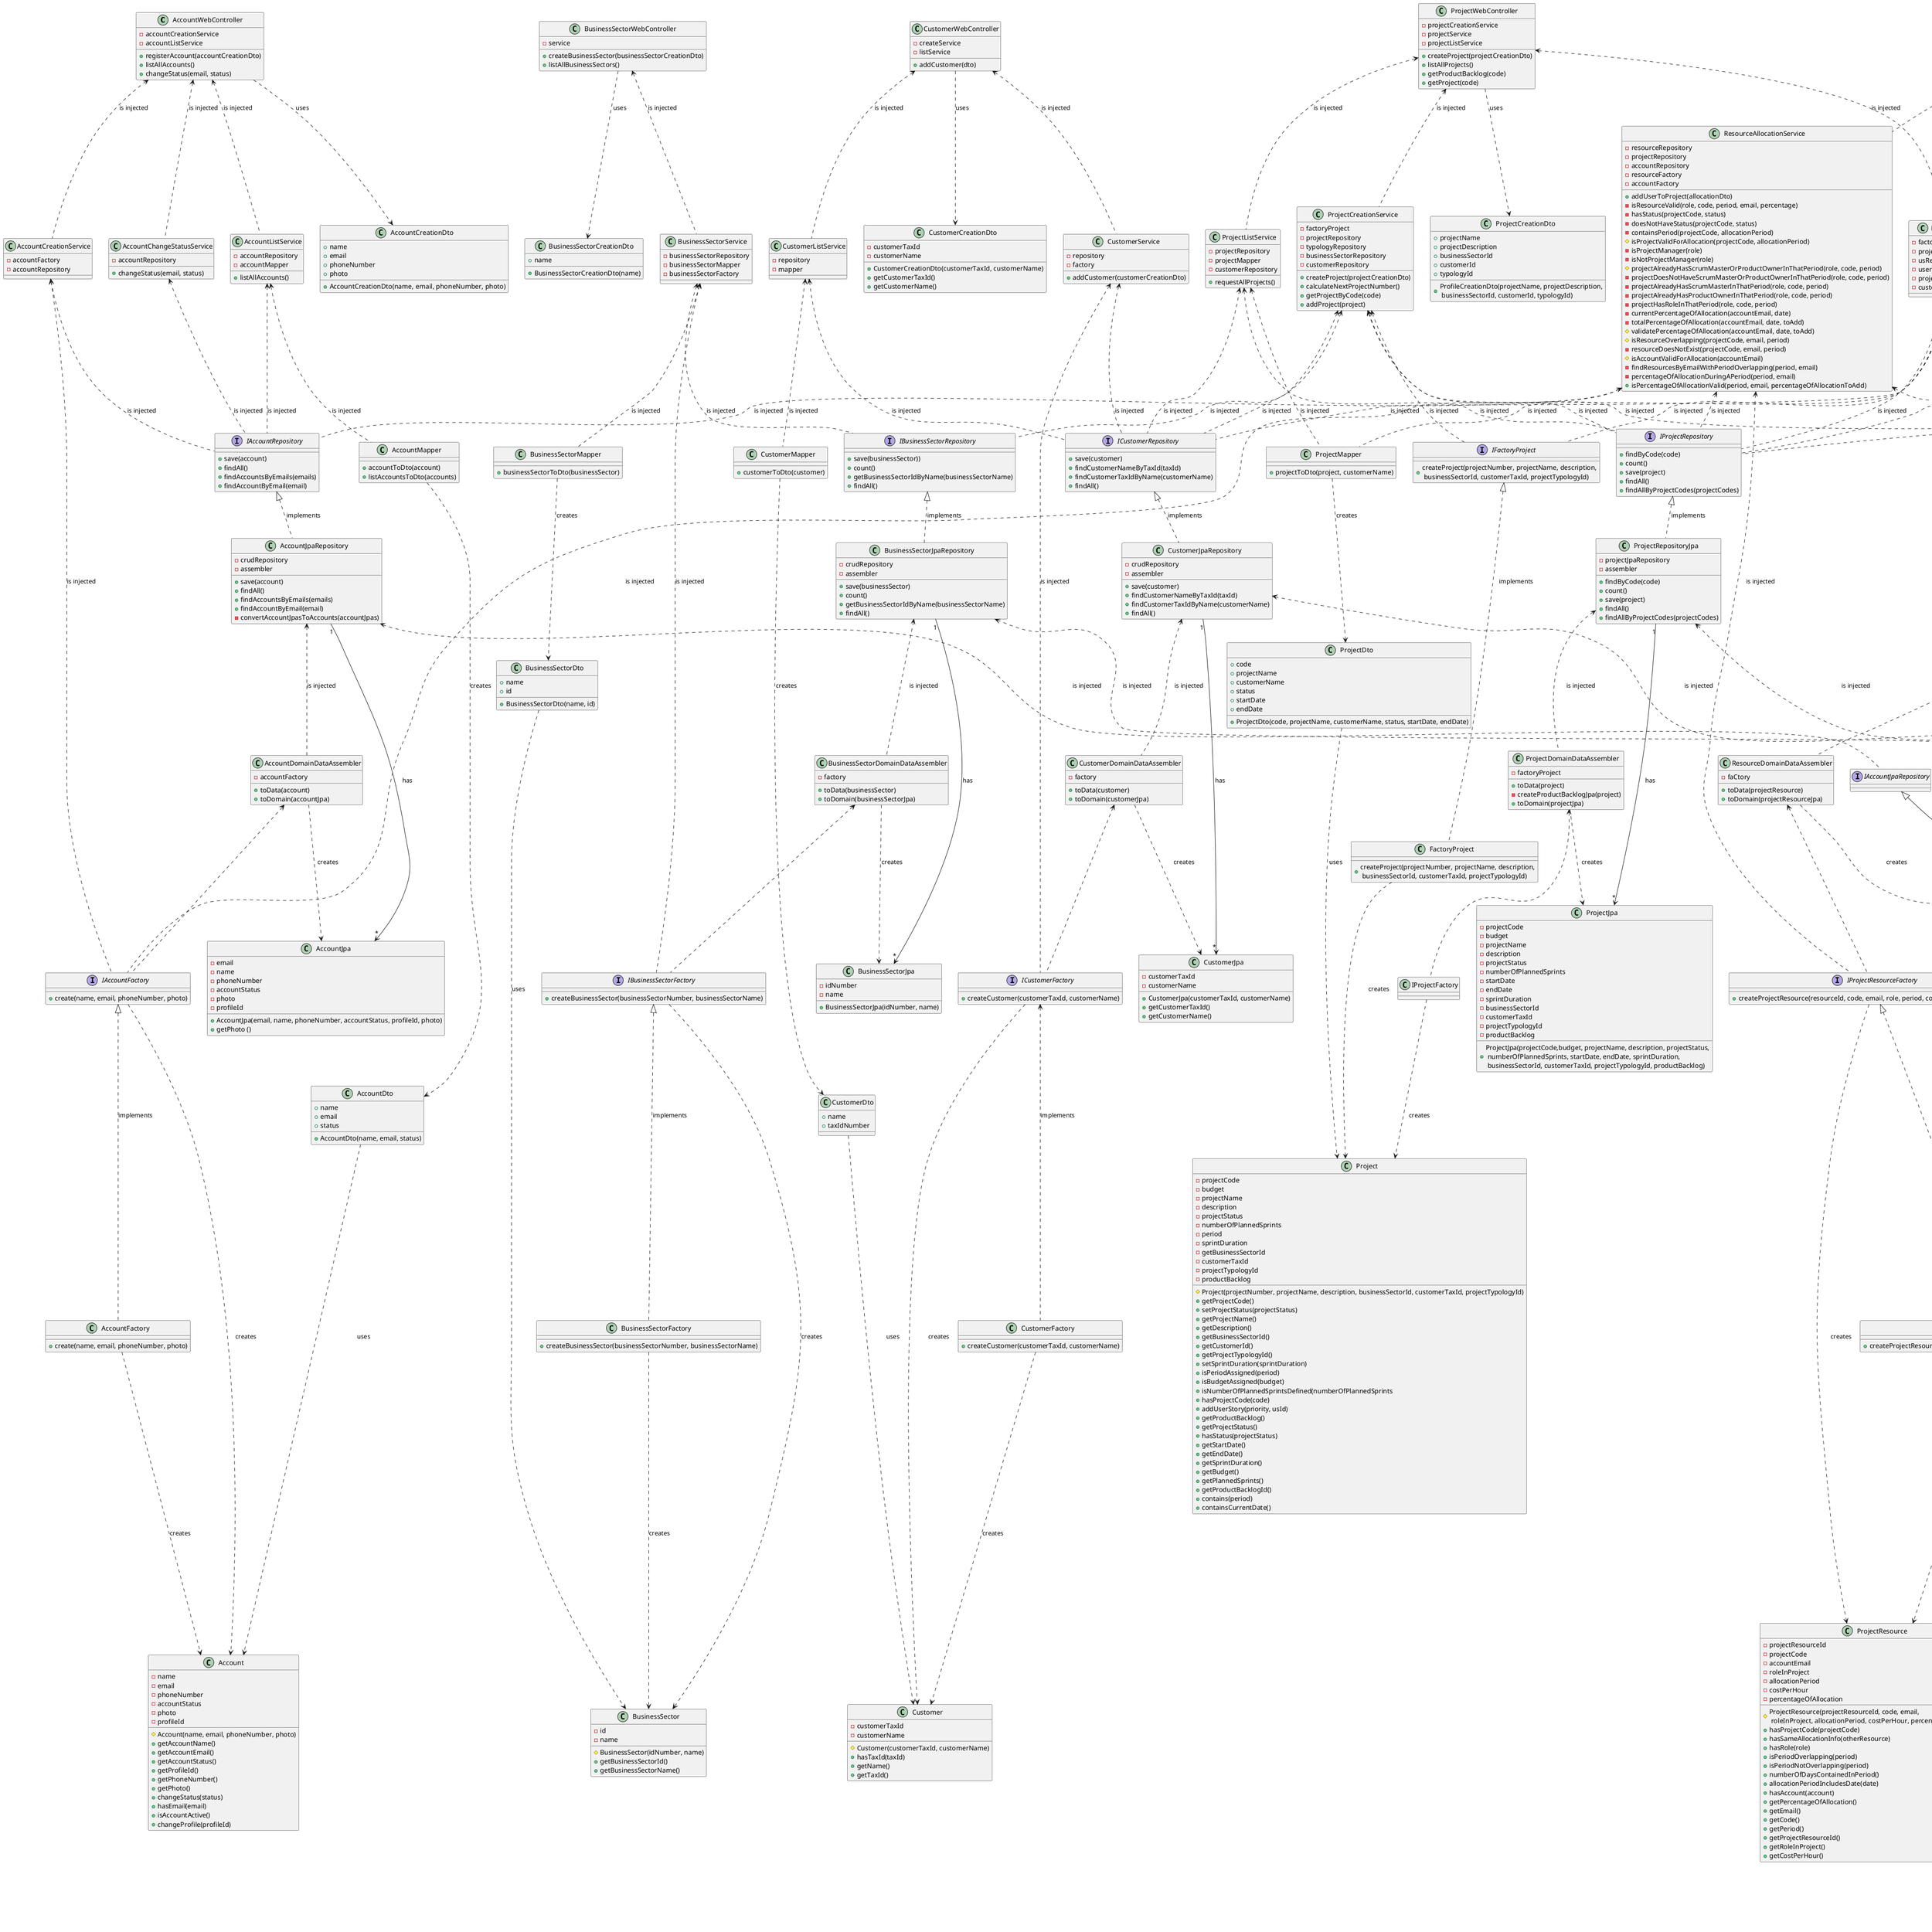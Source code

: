 @startuml

/'WEB CONTROLLERS'/

class AccountWebController {
- accountCreationService
- accountListService
+ registerAccount(accountCreationDto)
+ listAllAccounts()
+ changeStatus(email, status)
}

class BusinessSectorWebController {
- service
+ createBusinessSector(businessSectorCreationDto)
+ listAllBusinessSectors()
}

class CustomerWebController {
- createService
- listService
+ addCustomer(dto)
}

class ProfileWebController {
- service
+ createProfile(profileCreationDto)
}

class ProjectWebController {
- projectCreationService
- projectService
- projectListService
+ createProject(projectCreationDto)
+ listAllProjects()
+ getProductBacklog(code)
+ getProject(code)
}

class ResourceWebController {
- service
+ createResource(allocationDto)
}

class SprintWebController {
+ createSprintService
userStoriesInSprintService
+ createSprint(sprintCreationDto)
+ getSprintBacklog(sprintId)
+ addUserStoryToSprintBacklog(dto)
}

class TypologyWebController {
+ service
+ createTypology(dto)
+ listAllTypologies()
}

class UserStoryWebController {
+ usService
+ createUs(userStoryCreationDto)
}

/'SERVICES'/

class AccountChangeStatusService {
- accountRepository
+ changeStatus(email, status)
}

class AccountCreationService {
- accountFactory
- accountRepository
}

class AccountListService {
- accountRepository
- accountMapper
+ listAllAccounts()
}

class AddUserStoryToSprintBacklogService {
-sprintRepository
-usRepository
}

class BusinessSectorService {
- businessSectorRepository
- businessSectorMapper
- businessSectorFactory
}


class CreateSprintService{
- sprintRepository
- sprintFactory
- projectRepository
}

class CustomerService{
- repository
- factory
+ addCustomer(customerCreationDto)
}

class ProfileService{
- profileFactory
- profileRepository
+ createProfile(profileCreationDto)
- calculateNextProfileNumber()
}

class ProjectCreationService{
- factoryProject
- projectRepository
- typologyRepository
- businessSectorRepository
- customerRepository
+ createProject(projectCreationDto)
+ calculateNextProjectNumber()
+ getProjectByCode(code)
+ addProject(project)
}


class ProjectListService{
- projectRepository
- projectMapper
- customerRepository
+ requestAllProjects()
}

class ProjectService {
- factoryProject
- projectRepository
- usRepository
- userStoryMapper
- projectMapper
- customerRepository
}

class ResourceAllocationService {
- resourceRepository
- projectRepository
- accountRepository
- resourceFactory
- accountFactory
+ addUserToProject(allocationDto)
- isResourceValid(role, code, period, email, percentage)
- hasStatus(projectCode, status)
- doesNotHaveStatus(projectCode, status)
- containsPeriod(projectCode, allocationPeriod)
# isProjectValidForAllocation(projectCode, allocationPeriod)
- isProjectManager(role)
- isNotProjectManager(role)
# projectAlreadyHasScrumMasterOrProductOwnerInThatPeriod(role, code, period)
- projectDoesNotHaveScrumMasterOrProductOwnerInThatPeriod(role, code, period)
- projectAlreadyHasScrumMasterInThatPeriod(role, code, period)
- projectAlreadyHasProductOwnerInThatPeriod(role, code, period)
- projectHasRoleInThatPeriod(role, code, period)
- currentPercentageOfAllocation(accountEmail, date)
- totalPercentageOfAllocation(accountEmail, date, toAdd)
# validatePercentageOfAllocation(accountEmail, date, toAdd)
# isResourceOverlapping(projectCode, email, period)
- resourceDoesNotExist(projectCode, email, period)
# isAccountValidForAllocation(accountEmail)
- findResourcesByEmailWithPeriodOverlapping(period, email)
- percentageOfAllocationDuringAPeriod(period, email)
+ isPercentageOfAllocationValid(period, email, percentageOfAllocationToAdd)
}


class TypologyService {
- typologyRepository
- factoryTypology
- typologyMapper
+ createTypology(name)
+ requestAllTypologies()
}

class UsService {
- usRepository
- projectRepository
- factoryUserStory
+ createUs(userStoryCreationDto)
+ deleteUs(UsId)
+ addUsToProductBacklog(usId, projectCode, priority)
- createUserStory(userStoryCreationDto, projectCode)
- convertToAcceptanceCriteria(acceptanceCriteria)
}

class UserStoriesInSprintService{
- sprintRepository
- userStoryRepository
- extractUsIds(userStoriesInSprint)
+ getSprintBacklog(sprintId)
}

class CustomerListService{
- repository
- mapper
}

/'REPOSITORIES'/
interface CrudRepository {
+ save()
+ saveAll(entities)
+ findById(id)
+ existsById(id)
+ findAll()
+ findAllById(ids)
+ count()
+ deleteById(id)
+ delete(entity)
+  deleteAllById(ids)
+ deleteAll(entities)
+ deleteAll()
}

interface IAccountJpaRepository {

}

interface IAccountRepository {
+ save(account)
+ findAll()
+ findAccountsByEmails(emails)
+ findAccountByEmail(email)
}

class AccountJpaRepository{
- crudRepository
- assembler
+ save(account)
+ findAll()
+ findAccountsByEmails(emails)
+ findAccountByEmail(email)
- convertAccountJpasToAccounts(accountJpas)
}

interface ISprintJpaRepository{
+ findById(id)
+ count()
+ save(sprint)
+ findByProjectCode(projectCode)
+ existsById(id)
}

interface ISprintRepository{
+ findById(sprintId)
+ count()
+ save(sprint)
+ findByProjectCode(projectCode)
}

class SprintRepositoryJpa{
- iSprintJpaRepository
- sprintDomainDataAssembler
+ findById(sprintId)
+ count()
+ save(sprint)
+ findByProjectCode(projectCode)
}

interface IUserStoryJpaRepository{
+ save(userStory)
+ deleteByUsId(usId)
+ existsByUsId(usId)
+ findAllByUsIdIn(usId)
}

interface IUsRepository{
+ save(userStory)
+ delete(usId)
+ getListOfUsWithMatchingIds(usId)
}

class UserStoryRepositoryJpa{
- repository
- assembler
+ save(userStory)
+ delete(usId)
+ getListOfUsWithMatchingIds(usId)
}

interface IBusinessSectorJpaRepository {
+ findByName(businessSectorName)
+ count()
+ save(businessSector)
+ findAll()
}

interface IBusinessSectorRepository{
+ save(businessSector))
+ count()
+ getBusinessSectorIdByName(businessSectorName)
+ findAll()
}

class BusinessSectorJpaRepository{
- crudRepository
- assembler
+ save(businessSector)
+ count()
+ getBusinessSectorIdByName(businessSectorName)
+ findAll()
}

interface IProfileJpaRepository {
+ findByProfileName(profileName)
}

interface IProfileRepository{
+ save(profile)
+ count()
+ findByProfileName(profileName)
}

class ProfileJpaRepository{
- assembler
- jpaRepository
+ save(profile)
+ count()
+ findByProfileName(profileName)
}

interface IProjectJpaRepository {
+ findByProjectCode(projectCode)
+ count()
+ findAll()
+ findAllByProjectCodeIn(projectCode)
}

interface IProjectRepository{
+ findByCode(code)
+ count()
+ save(project)
+ findAll()
+ findAllByProjectCodes(projectCodes)
}

class ProjectRepositoryJpa{
- projectJpaRepository
- assembler
+ findByCode(code)
+ count()
+ save(project)
+ findAll()
+ findAllByProjectCodes(projectCodes)
}

interface ICustomerJpaRepository {
+ existsByCustomerId(taxId)
+ findByCustomerId(taxId)
+ findByCustomerName(name)
}

interface ICustomerRepository{
+ save(customer)
+ findCustomerNameByTaxId(taxId)
+ findCustomerTaxIdByName(customerName)
+ findAll()
}

class CustomerJpaRepository{
- crudRepository
- assembler
+ save(customer)
+ findCustomerNameByTaxId(taxId)
+ findCustomerTaxIdByName(customerName)
+ findAll()
}

interface ITypologyJpaRepository{
+ findByTypologyName(typologyName)
+ findAll()
}

interface ITypologyRepository{
+ save(typology)
+ count()
+ findTypologyIdByTypologyName(typologyName)
+ findAll()
}

class TypologyJpaRepository{
- crudRepository
- assembler
+ save(typology)
+ count()
+ findTypologyIdByTypologyName(typologyName)
+ findAll()
}

interface IProjectResourceJpaRepository{
+ findAllByAccountEmail(email)
+ findAllByProjectCode(code)
}

interface IProjectResourceRepository{
+ save(projectResource)
+ findAll()
+ findProjectCodesByAccountEmail(email)
+ findAccountEmailsByProjectCode(email)
+ findResourcesByAccountEmail(email)
}

class ProjectResourceJpaRepository{
- assembler
- jpaRepository
+ save(projectResource)
+ findAll()
+ findResourcesByAccountEmail(email)
+ findProjectCodesByAccountEmail(email)
findResourcesByProjectCode(Code code)
+ findAccountEmailsByProjectCode(email)
}

/'FACTORIES'/

interface IAccountFactory {
+ create(name, email, phoneNumber, photo)
}

class AccountFactory{
+ create(name, email, phoneNumber, photo)
}

interface IBusinessSectorFactory {
+ createBusinessSector(businessSectorNumber, businessSectorName)
}

class BusinessSectorFactory{
+ createBusinessSector(businessSectorNumber, businessSectorName)
}

interface ISprintFactory {
+ createSprint(projectCode, sprintId, sprintNumber, period)
}

class SprintFactory{
+ createSprint(projectCode, sprintId, sprintNumber, period)
}

interface ICustomerFactory {
+ createCustomer(customerTaxId, customerName)
}

class CustomerFactory{
+ createCustomer(customerTaxId, customerName)
}

interface IProfileFactory {
+ createProfile(profileName, idProfileNumber)
}

class ProfileFactory{
+ createProfile(profileName, idProfileNumber)
}

interface IFactoryProject {
+ createProject(projectNumber, projectName, description,\n businessSectorId, customerTaxId, projectTypologyId)
}

class FactoryProject{
+ createProject(projectNumber, projectName, description,\n businessSectorId, customerTaxId, projectTypologyId)
}

interface IProjectResourceFactory {
+ createProjectResource(resourceId, code, email, role, period, cost, percentageOfAllocation)
}

class ProjectResourceFactory{
+ createProjectResource(resourceId, code, email, role, period, cost, percentageOfAllocation)
}

interface ITypologyFactory {
+ createTypology(typologyNumber, typologyName)
}

class TypologyFactory{
+ createTypology(typologyNumber, typologyName)
}

interface IFactoryUserStory {
+ createUserStory(userStoryNumber,userStoryText, actor, acceptanceCriteria, projectCode)
}

class FactoryUserStory{
+ createUserStory(userStoryNumber,userStoryText, actor, acceptanceCriteria, projectCode)
}

/'MAPPERS'/

class AccountMapper {
+ accountToDto(account)
+ listAccountsToDto(accounts)
}

class BusinessSectorMapper {
+ businessSectorToDto(businessSector)
}

class ProjectMapper {
+ projectToDto(project, customerName)
}

class UserStoryMapper {
+ userStoryToDto(userStory)
+ userStoryToDtoList(userStories)
}

class TypologyMapper {
+ typologyToDto(typology)
}

class CustomerMapper {
+ customerToDto(customer)
}


/'DTOS'/

class AccountDto{
+ name
+ email
+ status
+ AccountDto(name, email, status)
}

class AccountCreationDto {
+ name
+ email
+ phoneNumber
+ photo
+ AccountCreationDto(name, email, phoneNumber, photo)
}

class BusinessSectorDto {
+ name
+ id
+ BusinessSectorDto(name, id)
}

class CustomerCreationDto {
- customerTaxId
- customerName
+ CustomerCreationDto(customerTaxId, customerName)
+ getCustomerTaxId()
+ getCustomerName()
}

class ProfileCreationDto {
+ profileName
+ ProfileCreationDto(profileName)
}

class ProjectCreationDto {
+ projectName
+ projectDescription
+ businessSectorId
+ customerId
+ typologyId
+ ProfileCreationDto(projectName, projectDescription,\n businessSectorId, customerId, typologyId)
}

class ProjectDto{
+ code
+ projectName
+ customerName
+ status
+ startDate
+ endDate
+ ProjectDto(code, projectName, customerName, status, startDate, endDate)
}

class UserStoryDto {
+ userStoryNumber
+ userStoryText
+ status
+ UserStoryDto(userStoryNumber, userStoryText, status)
}

class TypologyDto {
+ typologyId
+ typologyName
+ TypologyDto(typologyId, typologyName)
}

class UserStoryCreationDto {
+ projectCode
+ userStoryNumber
+ userStoryText
+ actor
+ acceptanceCriteria
+ priority
+ UserStoryCreationDto(projectCode, userStoryNumber, userStoryText, actor, acceptanceCriteria, priority)
+ getPriority()
}

class BusinessSectorCreationDto {
+ name
+ BusinessSectorCreationDto(name)
}

class AllocationDto{
+ projectCode
+ accountEmail
+ accountRole
+ accountCostPerHour
+ accountPercentageOfAllocation
+ startDate
+ endDate
+ AllocationDto(projectCode, accountEmail, accountRole, accountCostPerHour, accountPercentageOfAllocation, startDate, endDate)
}

class SprintCreationDto{
+ projectCode
+ startDate
+ SprintCreationDto(projectCode, startDate)
}

class TypologyCreationDto{
+ typologyName
+ TypologyCreationDto(typologyName)
+ getTypologyName()
}

class CustomerDto {
+ name
+ taxIdNumber
}

/'ENTITIES'/

class Account{
- name
- email
- phoneNumber
- accountStatus
- photo
- profileId
# Account(name, email, phoneNumber, photo)
+ getAccountName()
+ getAccountEmail()
+ getAccountStatus()
+ getProfileId()
+ getPhoneNumber()
+ getPhoto()
+ changeStatus(status)
+ hasEmail(email)
+ isAccountActive()
+ changeProfile(profileId)
}

class Sprint {
- sprintId
- sprintNumber
- projectCode
- period
- userStoriesInSprint
+ getUserStoriesInSprint()
}

class UserStory{
- usId
- acceptanceCriteria
- usNumber
- actor
- usText
- status
- projectCode
# UserStory(projectCode, usNumber, actor, usText, acceptanceCriteria)
+ getUsId()
+ getStatus()
+ setStatus(status)
+ getUsText()
# setUsText()
+ getUsNumber()
# setUsNumber()
+ getAcceptanceCriteria()
+ has(usNumber)
+ hasStatus(status)
+ hasUsId(usId)
+ getActor()
+ getProjectCode()
}

class BusinessSector{
- id
- name
# BusinessSector(idNumber, name)
+ getBusinessSectorId()
+ getBusinessSectorName()
}

class Profile{
- profileId
- profileName
# Profile(profileName, idProfileNumber)
+ getProfileName()
+ getProfileId()
+ hasName(profileName)
}

class Project {
- projectCode
- budget
- projectName
- description
- projectStatus
- numberOfPlannedSprints
- period
- sprintDuration
- getBusinessSectorId
- customerTaxId
- projectTypologyId
- productBacklog
# Project(projectNumber, projectName, description, businessSectorId, customerTaxId, projectTypologyId)
+ getProjectCode()
+ setProjectStatus(projectStatus)
+ getProjectName()
+ getDescription()
+ getBusinessSectorId()
+ getCustomerId()
+ getProjectTypologyId()
+ setSprintDuration(sprintDuration)
+ isPeriodAssigned(period)
+ isBudgetAssigned(budget)
+ isNumberOfPlannedSprintsDefined(numberOfPlannedSprints
+ hasProjectCode(code)
+ addUserStory(priority, usId)
+ getProductBacklog()
+ getProjectStatus()
+ hasStatus(projectStatus)
+ getStartDate()
+ getEndDate()
+ getSprintDuration()
+ getBudget()
+ getPlannedSprints()
+ getProductBacklogId()
+ contains(period)
+ containsCurrentDate()
}

class Customer {
- customerTaxId
- customerName
# Customer(customerTaxId, customerName)
+ hasTaxId(taxId)
+ getName()
+ getTaxId()
}

class Typology {
- typologyId
- name
# Typology(typologyNumber, typologyName)
+ getTypologyName()
+ getTypologyId()
}

class ProjectResource {
- projectResourceId
- projectCode
- accountEmail
- roleInProject
- allocationPeriod
- costPerHour
- percentageOfAllocation
# ProjectResource(projectResourceId, code, email,\n roleInProject, allocationPeriod, costPerHour, percentageOfAllocation)
+ hasProjectCode(projectCode)
+ hasSameAllocationInfo(otherResource)
+ hasRole(role)
+ isPeriodOverlapping(period)
+ isPeriodNotOverlapping(period)
+ numberOfDaysContainedInPeriod()
+ allocationPeriodIncludesDate(date)
+ hasAccount(account)
+ getPercentageOfAllocation()
+ getEmail()
+ getCode()
+ getPeriod()
+ getProjectResourceId()
+ getRoleInProject()
+ getCostPerHour()
}

class UserStory {
- usId
- acceptanceCriteria
- usNumber
- actor
- usText
- status
- projectCode
# UserStory(projectCode, usNumber, actor, usText, acceptanceCriteria)
+ getUsId()
+ getStatus()
+ setStatus(status)
+ getUsText()
+ getUsNumber()
# setUsNumber(usNumber)
+ getAcceptanceCriteria()
+ hasStatus(status)
+ hasUsId(usId)
+ getActor()
+ getProjectCode()
}

/'ENTITIES JPA'/
class AccountJpa{
- email
- name
- phoneNumber
- accountStatus
- photo
- profileId
+ AccountJpa(email, name, phoneNumber, accountStatus, profileId, photo)
+ getPhoto ()
}

class BusinessSectorJpa{
- idNumber
- name
+ BusinessSectorJpa(idNumber, name)
}

class CustomerJpa{
- customerTaxId
- customerName
+ CustomerJpa(customerTaxId, customerName)
+ getCustomerTaxId()
+ getCustomerName()
}

class ProfileJpa{
- profileId
- profileName
+ ProfileJpa(profileId, profileName)
}

class ProjectJpa{
- projectCode
- budget
- projectName
- description
- projectStatus
- numberOfPlannedSprints
- startDate
- endDate
- sprintDuration
- businessSectorId
- customerTaxId
- projectTypologyId
- productBacklog
+ ProjectJpa(projectCode,budget, projectName, description, projectStatus,\n numberOfPlannedSprints, startDate, endDate, sprintDuration,\n businessSectorId, customerTaxId, projectTypologyId, productBacklog)
}

class ProjectResourceJpa{
- id
- projectCode
- accountEmail
- role
- startDate
- endDate
- costPerHour
- percentageOfAllocation
+ ProjectResourceJpa( id, projectCode, accountEmail, role, startDate, endDate, costPerHour, percentageOfAllocation)
}

class SprintJpa{
- sprintId
- sprintNumber
- projectCode
- startDate
- endDate
+ SprintJpa(sprintId, sprintNumber, projectCode, startDate, endDate)
}

class TypologyJpa{
- typologyId
- typologyName
+ TypologyJpa(typologyId, typologyName)
}

class UserStoryJpa{
- usId
- acceptanceCriteria
- usNumber
- actor
- usText
- status
- projectCode
+ UserStoryJpa( usId, acceptanceCriteria, usNumber, actor, usText, status, projectCode)
}

/'ASSEMBLERS JPA'/
class AccountDomainDataAssembler{
- accountFactory
+ toData(account)
+ toDomain(accountJpa)
}

class BusinessSectorDomainDataAssembler{
- factory
+ toData(businessSector)
+ toDomain(businessSectorJpa)
}

class CustomerDomainDataAssembler{
- factory
+ toData(customer)
+ toDomain(customerJpa)
}

class ProfileDomainDataAssembler{
- profileFactory
+ toData(profile)
+ toDomain(profileJpa)
}

class ProjectDomainDataAssembler{
- factoryProject
+ toData(project)
- createProductBacklogJpa(project)
+ toDomain(projectJpa)
}

class ResourceDomainDataAssembler{
- faCtory
+ toData(projectResource)
+ toDomain(projectResourceJpa)
}

class SprintDomainDataAssembler{
+ toData(sprint)
+ toDomain(sprintJpa)
}

class TypologyDomainDataAssembler{
- factory
+ toData(typology)
+ toDomain(typologyJpa)
}

class UserStoryDomainDataAssembler{
- factory
+ toData(userStory)
+ toDomain (userStoryJpa)
}

/'Account'/
AccountWebController ..> AccountCreationDto: uses

AccountWebController <.. AccountCreationService: is injected
AccountCreationService <.. IAccountRepository: is injected
AccountCreationService <.. IAccountFactory: is injected

AccountWebController <.. AccountListService: is injected
AccountListService <.. IAccountRepository: is injected
AccountListService <.. AccountMapper: is injected

AccountWebController <.. AccountChangeStatusService: is injected
AccountChangeStatusService <.. IAccountRepository: is injected

IAccountRepository <|.. AccountJpaRepository: implements
AccountJpaRepository <.. IAccountJpaRepository: is injected
IAccountJpaRepository <|-- CrudRepository: extends
AccountJpaRepository <.. AccountDomainDataAssembler: is injected
AccountDomainDataAssembler ..> AccountJpa: creates
AccountDomainDataAssembler <.. IAccountFactory
IAccountFactory ..> Account: creates
AccountJpaRepository "1"--> "*"AccountJpa: has

IAccountFactory <|.. AccountFactory: implements
AccountFactory ..> Account: creates

AccountMapper ..> AccountDto: creates
AccountDto ..> Account: uses


/'Business Sector'/
BusinessSectorWebController ..> BusinessSectorCreationDto: uses

BusinessSectorWebController <.. BusinessSectorService: is injected
BusinessSectorService <.. IBusinessSectorRepository: is injected
BusinessSectorService <.. BusinessSectorMapper: is injected
BusinessSectorService <.. IBusinessSectorFactory: is injected

IBusinessSectorRepository <|.. BusinessSectorJpaRepository: implements
BusinessSectorJpaRepository <.. IBusinessSectorJpaRepository: is injected
IBusinessSectorJpaRepository <|-- CrudRepository: extends
BusinessSectorJpaRepository <.. BusinessSectorDomainDataAssembler: is injected
BusinessSectorDomainDataAssembler ..> BusinessSectorJpa: creates
BusinessSectorDomainDataAssembler <.. IBusinessSectorFactory
IBusinessSectorFactory ..> BusinessSector: creates
BusinessSectorJpaRepository "1"--> "*"BusinessSectorJpa: has

BusinessSectorMapper ..> BusinessSectorDto: creates
BusinessSectorDto ..> BusinessSector: uses

IBusinessSectorFactory <|.. BusinessSectorFactory: implements
BusinessSectorFactory ..> BusinessSector: creates


/'Customer'/
CustomerWebController ..> CustomerCreationDto: uses

CustomerWebController <.. CustomerService: is injected
CustomerService <.. ICustomerRepository: is injected
CustomerService <.. ICustomerFactory: is injected

CustomerWebController <.. CustomerListService: is injected
CustomerListService <.. ICustomerRepository: is injected
CustomerListService <.. CustomerMapper: is injected

ICustomerFactory <.. CustomerFactory: implements
CustomerFactory ..> Customer: creates

ICustomerRepository <|.. CustomerJpaRepository: implements
CustomerJpaRepository <.. ICustomerJpaRepository: is injected
ICustomerJpaRepository <|-- CrudRepository: extends
CustomerJpaRepository <.. CustomerDomainDataAssembler: is injected
CustomerDomainDataAssembler ..> CustomerJpa: creates
CustomerDomainDataAssembler <.. ICustomerFactory
ICustomerFactory ..> Customer: creates
CustomerJpaRepository "1" --> "*" CustomerJpa: has

CustomerMapper ..> CustomerDto: creates
CustomerDto ..> Customer: uses


/'Profile'/
ProfileWebController ..> ProfileCreationDto: uses

ProfileWebController <.. ProfileService: is injected
ProfileService <.. IProfileFactory: is injected
ProfileService <.. IProfileRepository: is injected

IProfileFactory <|.. ProfileFactory: implements
ProfileFactory ..> Profile: creates

IProfileRepository <|.. ProfileJpaRepository: implements
ProfileJpaRepository <.. IProfileJpaRepository: is injected
IProfileJpaRepository <|-- CrudRepository: extends
ProfileJpaRepository <.. ProfileDomainDataAssembler: is injected
ProfileDomainDataAssembler ..> ProfileJpa: creates
ProfileDomainDataAssembler <.. IProfileFactory
IProfileFactory ..> Profile: creates
ProfileJpaRepository "1" --> "*" ProfileJpa: has

/'Project'/
ProjectWebController ..> ProjectCreationDto: uses

ProjectWebController <.. ProjectCreationService: is injected
ProjectCreationService <.. IFactoryProject: is injected
ProjectCreationService <.. IProjectRepository: is injected
ProjectCreationService <.. ITypologyRepository: is injected
ProjectCreationService <.. IBusinessSectorRepository: is injected
ProjectCreationService <.. ICustomerRepository: is injected

ProjectWebController <.. ProjectService: is injected
ProjectService <.. IFactoryProject: is injected
ProjectService <.. IProjectRepository: is injected
ProjectService <.. IUsRepository: is injected
ProjectService <.. UserStoryMapper: is injected
ProjectService <.. ProjectMapper: is injected
ProjectService <.. ICustomerRepository: is injected

ProjectWebController <.. ProjectListService: is injected
ProjectListService <.. IProjectRepository: is injected
ProjectListService <.. ProjectMapper: is injected
ProjectListService <.. ICustomerRepository: is injected

IFactoryProject <|.. FactoryProject: implements
FactoryProject ..> Project: creates

IProjectRepository <|.. ProjectRepositoryJpa: implements
ProjectRepositoryJpa <.. IProjectJpaRepository: is injected
IProjectJpaRepository <|-- CrudRepository: extends
ProjectRepositoryJpa <.. ProjectDomainDataAssembler: is injected
ProjectDomainDataAssembler ..> ProjectJpa: creates
ProjectDomainDataAssembler <.. IProjectFactory
IProjectFactory ..> Project: creates
ProjectRepositoryJpa "1" --> "*" ProjectJpa: has

ProjectMapper ..> ProjectDto: creates
ProjectDto ..> Project: uses

/'Resource'/
ResourceWebController ..> AllocationDto: uses

ResourceWebController <.. ResourceAllocationService: is injected
ResourceAllocationService <.. IProjectResourceRepository: is injected
ResourceAllocationService <.. IProjectRepository: is injected
ResourceAllocationService <.. IAccountRepository: is injected
ResourceAllocationService <.. IProjectResourceFactory: is injected
ResourceAllocationService <.. IAccountFactory: is injected

IProjectResourceRepository <|.. ProjectResourceJpaRepository: implements
ProjectResourceJpaRepository <.. IProjectResourceJpaRepository: is injected
IProjectResourceJpaRepository <|-- CrudRepository: extends
ProjectResourceJpaRepository <.. ResourceDomainDataAssembler: is injected
ResourceDomainDataAssembler ..> ProjectResourceJpa: creates
ResourceDomainDataAssembler <.. IProjectResourceFactory
IProjectResourceFactory ..> ProjectResource: creates
ProjectResourceJpaRepository "1" --> "*" ProjectResourceJpa: has

IProjectResourceFactory <|.. ProjectResourceFactory: implements
ProjectResourceFactory ..> ProjectResource: creates


/'Sprint'/
SprintWebController ..> SprintCreationDto: uses

SprintWebController <.. AddUserStoryToSprintBacklogService: is injected
SprintWebController <.. CreateSprintService: is injected
SprintWebController <.. UserStoriesInSprintService: is injected
CreateSprintService <.. ISprintRepository: is injected
CreateSprintService <.. ISprintFactory: is injected
CreateSprintService <.. IProjectRepository: is injected

ISprintFactory <|.. SprintFactory: implements
SprintFactory ..> Sprint: creates

AddUserStoryToSprintBacklogService <.. ISprintRepository: is injected
AddUserStoryToSprintBacklogService <.. IUsRepository: is injected

ISprintRepository <|.. SprintRepositoryJpa: implements
SprintRepositoryJpa <.. ISprintJpaRepository: is injected
ISprintJpaRepository <|-- CrudRepository: extends
SprintJpaRepository <.. SprintDomainDataAssembler: is injected
SprintDomainDataAssembler ..> SprintJpa: creates
SprintDomainDataAssembler <.. ISprintFactory
ISprintFactory ..> Sprint: creates
SprintRepositoryJpa "1" --> "*" SprintJpa: has

/'Typology'/
TypologyWebController ..> TypologyCreationDto: uses

TypologyWebController <.. TypologyService: is injected
TypologyService <.. ITypologyRepository: is injected
TypologyService <.. ITypologyFactory: is injected
TypologyService <.. TypologyMapper: is injected

ITypologyRepository <|.. TypologyJpaRepository: implements
TypologyJpaRepository <.. ITypologyJpaRepository: is injected
ITypologyJpaRepository <|-- CrudRepository: extends
TypologyJpaRepository <.. TypologyDomainDataAssembler: is injected
TypologyDomainDataAssembler ..> TypologyJpa: creates
TypologyDomainDataAssembler <.. ITypologyFactory
ITypologyFactory ..> Typology: creates
TypologyJpaRepository "1" --> "*" TypologyJpa: has

ITypologyFactory <|.. TypologyFactory: implements
TypologyFactory ..> Typology: creates

TypologyMapper ..> TypologyDto: creates
TypologyDto ..> Typology: uses


/'User Story'/
UserStoryWebController ..> UserStoryCreationDto: uses

UserStoryWebController <.. UsService: is injected
UsService <.. IUsRepository: is injected
UsService <.. IProjectRepository: is injected
UsService <.. IFactoryUserStory: is injected

UserStoriesInSprintService <.. ISprintRepository: is injected
UserStoriesInSprintService <.. IUsRepository: is injected
UserStoriesInSprintService ..> UserStoryMapper: uses


IUsRepository <|.. UserStoryRepositoryJpa: implements
UserStoryRepositoryJpa <.. IUserStoryJpaRepository: is injected
IUserStoryJpaRepository <|-- CrudRepository: extends
UserStoryRepositoryJpa <.. UserStoryDomainDataAssembler: is injected
UserStoryDomainDataAssembler ..> UserStoryJpa: creates
UserStoryDomainDataAssembler <.. IFactoryUserStory
IFactoryUserStory ..> Typology: creates
UserStoryRepositoryJpa "1" --> "*" Typology: has

IFactoryUserStory <|.. FactoryUserStory: implements
FactoryUserStory ..> UserStory: creates

UserStoryMapper ..> UserStoryDto: creates
UserStoryDto ..> UserStory: uses


@enduml